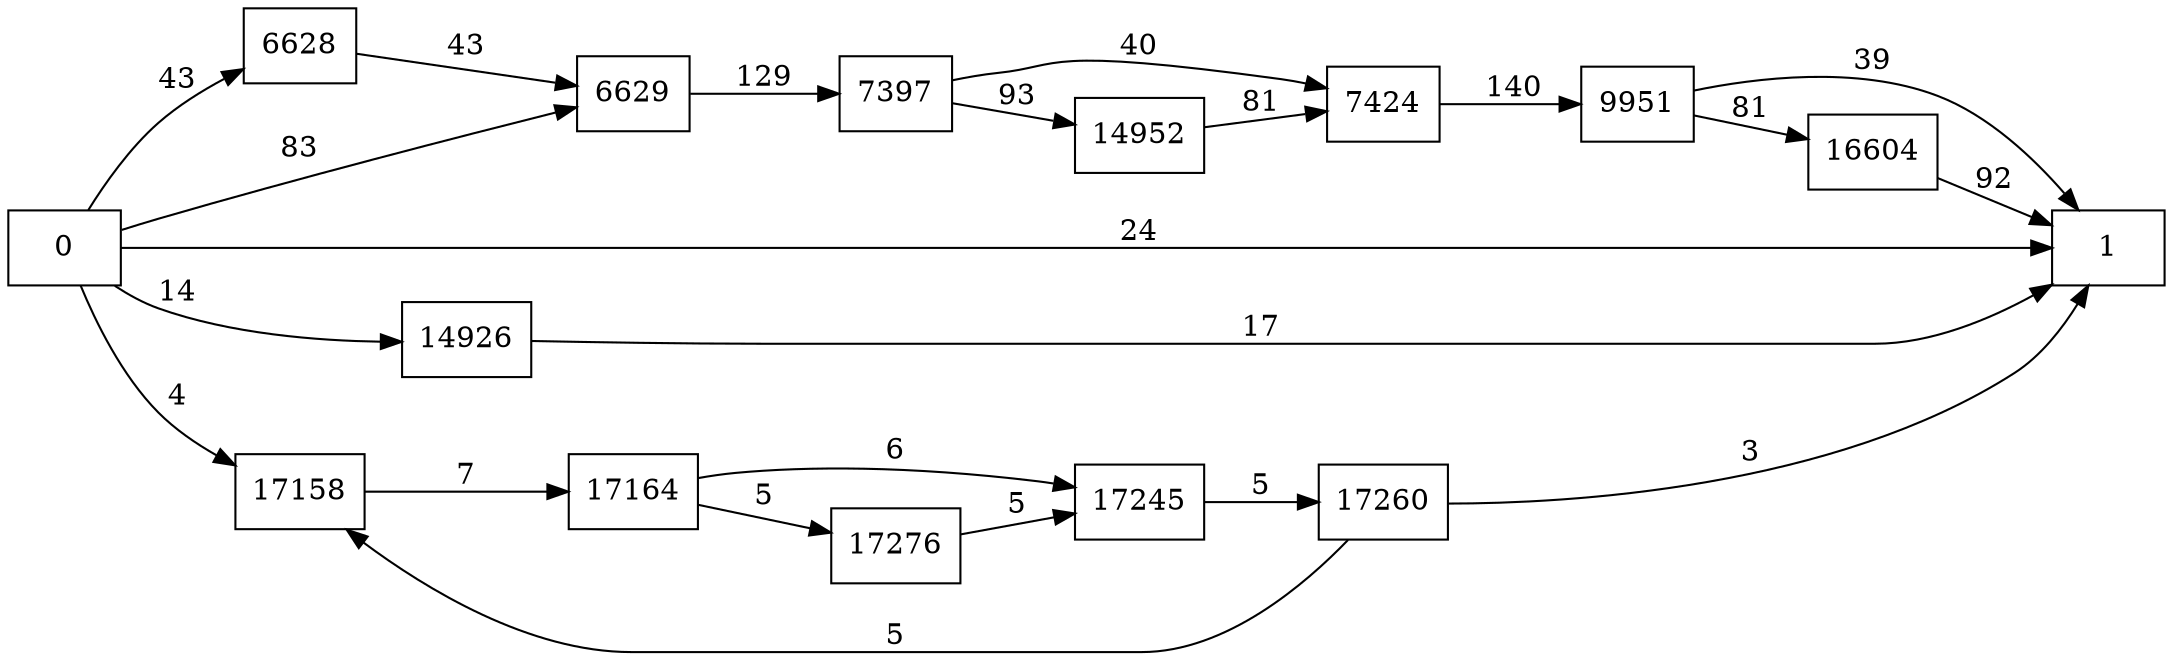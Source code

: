 digraph {
	graph [rankdir=LR]
	node [shape=rectangle]
	6628 -> 6629 [label=43]
	6629 -> 7397 [label=129]
	7397 -> 7424 [label=40]
	7397 -> 14952 [label=93]
	7424 -> 9951 [label=140]
	9951 -> 1 [label=39]
	9951 -> 16604 [label=81]
	14926 -> 1 [label=17]
	14952 -> 7424 [label=81]
	16604 -> 1 [label=92]
	17158 -> 17164 [label=7]
	17164 -> 17245 [label=6]
	17164 -> 17276 [label=5]
	17245 -> 17260 [label=5]
	17260 -> 17158 [label=5]
	17260 -> 1 [label=3]
	17276 -> 17245 [label=5]
	0 -> 6629 [label=83]
	0 -> 1 [label=24]
	0 -> 6628 [label=43]
	0 -> 14926 [label=14]
	0 -> 17158 [label=4]
}
